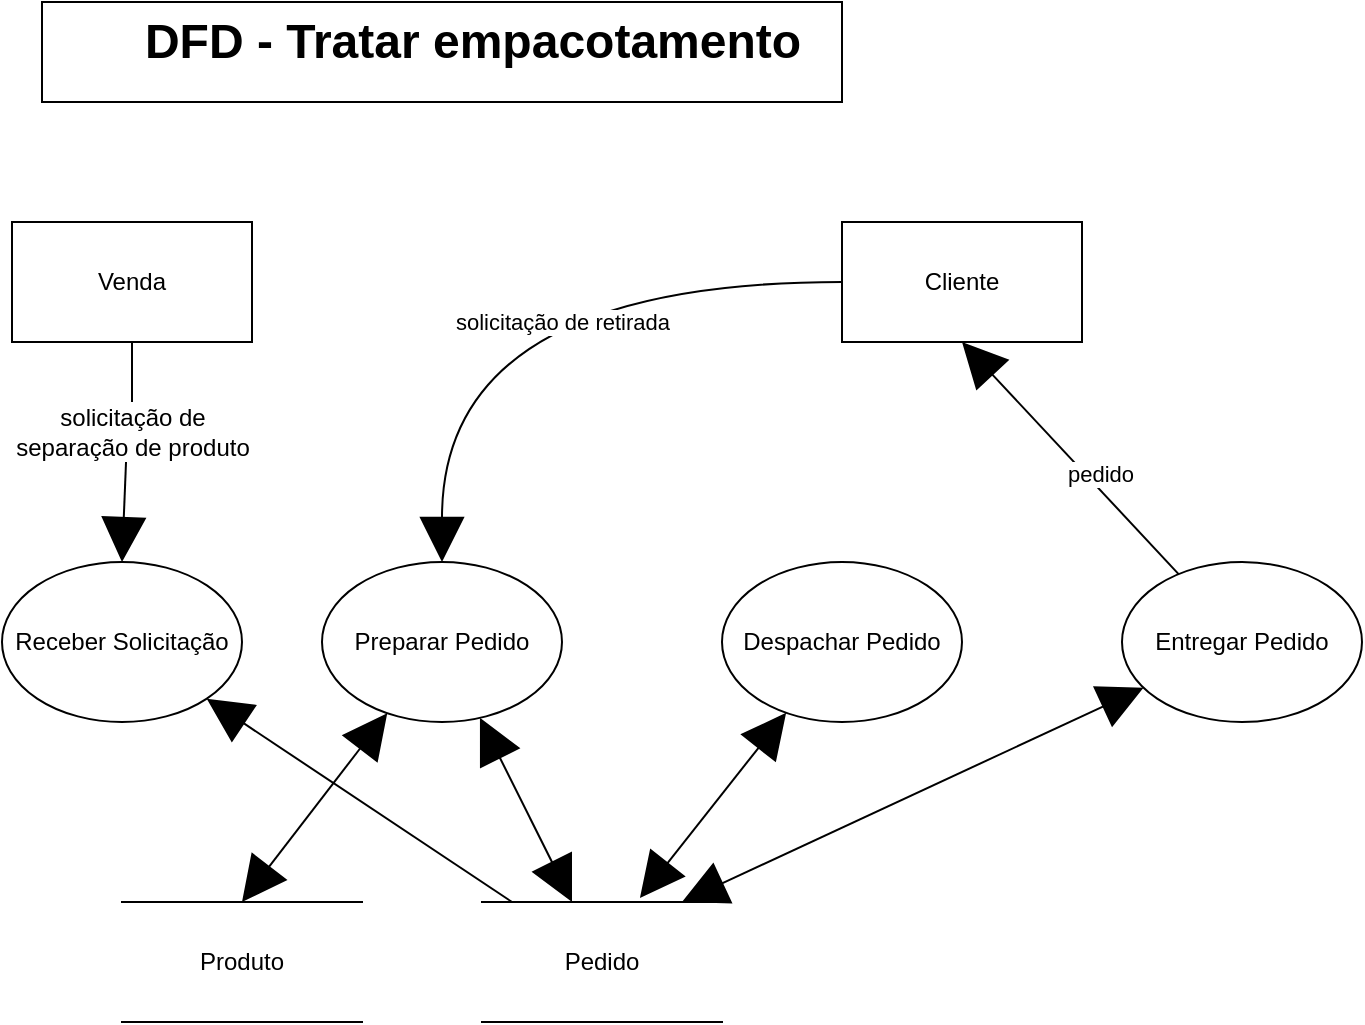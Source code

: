 <mxfile version="14.4.3" type="device"><diagram id="2jk5yhZgjb6nYe8sX_c9" name="Página-1"><mxGraphModel dx="2958" dy="528" grid="1" gridSize="10" guides="1" tooltips="1" connect="1" arrows="1" fold="1" page="1" pageScale="1" pageWidth="827" pageHeight="1169" math="0" shadow="0"><root><mxCell id="0"/><mxCell id="1" parent="0"/><mxCell id="sKABrgpHvgdP2y5VP3gJ-10" value="Produto" style="shape=partialRectangle;whiteSpace=wrap;html=1;left=0;right=0;fillColor=none;" parent="1" vertex="1"><mxGeometry x="-1580" y="470" width="120" height="60" as="geometry"/></mxCell><mxCell id="sKABrgpHvgdP2y5VP3gJ-11" style="edgeStyle=none;rounded=0;orthogonalLoop=1;jettySize=auto;html=1;entryX=0.5;entryY=0;entryDx=0;entryDy=0;startArrow=block;startFill=1;startSize=20;endArrow=block;endFill=1;endSize=20;" parent="1" source="sKABrgpHvgdP2y5VP3gJ-12" target="sKABrgpHvgdP2y5VP3gJ-10" edge="1"><mxGeometry relative="1" as="geometry"/></mxCell><mxCell id="sKABrgpHvgdP2y5VP3gJ-12" value="Preparar Pedido" style="ellipse;whiteSpace=wrap;html=1;" parent="1" vertex="1"><mxGeometry x="-1480" y="300" width="120" height="80" as="geometry"/></mxCell><mxCell id="sKABrgpHvgdP2y5VP3gJ-13" style="edgeStyle=none;rounded=0;orthogonalLoop=1;jettySize=auto;html=1;startArrow=block;startFill=1;startSize=20;endArrow=block;endFill=1;endSize=20;" parent="1" source="sKABrgpHvgdP2y5VP3gJ-14" target="sKABrgpHvgdP2y5VP3gJ-12" edge="1"><mxGeometry relative="1" as="geometry"/></mxCell><mxCell id="sKABrgpHvgdP2y5VP3gJ-14" value="Pedido" style="shape=partialRectangle;whiteSpace=wrap;html=1;left=0;right=0;fillColor=none;" parent="1" vertex="1"><mxGeometry x="-1400" y="470" width="120" height="60" as="geometry"/></mxCell><mxCell id="sKABrgpHvgdP2y5VP3gJ-17" style="rounded=0;orthogonalLoop=1;jettySize=auto;html=1;entryX=0.658;entryY=-0.033;entryDx=0;entryDy=0;entryPerimeter=0;startArrow=block;startFill=1;startSize=20;endArrow=block;endFill=1;endSize=20;strokeColor=#000000;" parent="1" source="sKABrgpHvgdP2y5VP3gJ-18" target="sKABrgpHvgdP2y5VP3gJ-14" edge="1"><mxGeometry relative="1" as="geometry"/></mxCell><mxCell id="sKABrgpHvgdP2y5VP3gJ-18" value="Despachar Pedido" style="ellipse;whiteSpace=wrap;html=1;" parent="1" vertex="1"><mxGeometry x="-1280" y="300" width="120" height="80" as="geometry"/></mxCell><mxCell id="sKABrgpHvgdP2y5VP3gJ-19" style="edgeStyle=none;rounded=0;orthogonalLoop=1;jettySize=auto;html=1;entryX=0.5;entryY=1;entryDx=0;entryDy=0;startArrow=none;startFill=0;startSize=20;endArrow=block;endFill=1;endSize=20;strokeColor=#000000;" parent="1" source="sKABrgpHvgdP2y5VP3gJ-22" target="sKABrgpHvgdP2y5VP3gJ-23" edge="1"><mxGeometry relative="1" as="geometry"/></mxCell><mxCell id="sKABrgpHvgdP2y5VP3gJ-20" value="pedido" style="edgeLabel;html=1;align=center;verticalAlign=middle;resizable=0;points=[];" parent="sKABrgpHvgdP2y5VP3gJ-19" vertex="1" connectable="0"><mxGeometry x="-0.2" y="-5" relative="1" as="geometry"><mxPoint as="offset"/></mxGeometry></mxCell><mxCell id="sKABrgpHvgdP2y5VP3gJ-21" style="edgeStyle=none;rounded=0;orthogonalLoop=1;jettySize=auto;html=1;entryX=0.833;entryY=0;entryDx=0;entryDy=0;entryPerimeter=0;startArrow=block;startFill=1;startSize=20;endArrow=block;endFill=1;endSize=20;strokeColor=#000000;" parent="1" source="sKABrgpHvgdP2y5VP3gJ-22" target="sKABrgpHvgdP2y5VP3gJ-14" edge="1"><mxGeometry relative="1" as="geometry"/></mxCell><mxCell id="sKABrgpHvgdP2y5VP3gJ-22" value="Entregar Pedido" style="ellipse;whiteSpace=wrap;html=1;" parent="1" vertex="1"><mxGeometry x="-1080" y="300" width="120" height="80" as="geometry"/></mxCell><mxCell id="XbtwBp7WdvcqVjeR7w5B-5" style="edgeStyle=orthogonalEdgeStyle;rounded=0;orthogonalLoop=1;jettySize=auto;html=1;exitX=0;exitY=0.5;exitDx=0;exitDy=0;startArrow=none;startFill=0;startSize=20;endArrow=block;endFill=1;endSize=20;curved=1;" edge="1" parent="1" source="sKABrgpHvgdP2y5VP3gJ-23" target="sKABrgpHvgdP2y5VP3gJ-12"><mxGeometry relative="1" as="geometry"/></mxCell><mxCell id="XbtwBp7WdvcqVjeR7w5B-9" value="solicitação de retirada" style="edgeLabel;html=1;align=center;verticalAlign=middle;resizable=0;points=[];" vertex="1" connectable="0" parent="XbtwBp7WdvcqVjeR7w5B-5"><mxGeometry x="-0.329" y="14" relative="1" as="geometry"><mxPoint x="-26" y="6" as="offset"/></mxGeometry></mxCell><mxCell id="sKABrgpHvgdP2y5VP3gJ-23" value="Cliente" style="rounded=0;whiteSpace=wrap;html=1;" parent="1" vertex="1"><mxGeometry x="-1220" y="130" width="120" height="60" as="geometry"/></mxCell><mxCell id="XbtwBp7WdvcqVjeR7w5B-7" style="edgeStyle=none;rounded=0;orthogonalLoop=1;jettySize=auto;html=1;exitX=0.5;exitY=1;exitDx=0;exitDy=0;entryX=0.5;entryY=0;entryDx=0;entryDy=0;entryPerimeter=0;startArrow=none;startFill=0;startSize=20;endArrow=none;endFill=0;endSize=20;" edge="1" parent="1" source="t5KYOMv35RJSLInLnVql-4" target="t5KYOMv35RJSLInLnVql-6"><mxGeometry relative="1" as="geometry"/></mxCell><mxCell id="t5KYOMv35RJSLInLnVql-4" value="Venda" style="rounded=0;whiteSpace=wrap;html=1;" parent="1" vertex="1"><mxGeometry x="-1635" y="130" width="120" height="60" as="geometry"/></mxCell><mxCell id="t5KYOMv35RJSLInLnVql-6" value="solicitação de &lt;br&gt;separação de produto" style="text;html=1;align=center;verticalAlign=middle;resizable=0;points=[];autosize=1;" parent="1" vertex="1"><mxGeometry x="-1640" y="220" width="130" height="30" as="geometry"/></mxCell><mxCell id="t5KYOMv35RJSLInLnVql-9" value="" style="rounded=0;whiteSpace=wrap;html=1;" parent="1" vertex="1"><mxGeometry x="-1620" y="20" width="400" height="50" as="geometry"/></mxCell><mxCell id="t5KYOMv35RJSLInLnVql-10" value="DFD - Tratar empacotamento" style="text;strokeColor=none;fillColor=none;html=1;fontSize=24;fontStyle=1;verticalAlign=middle;align=center;" parent="1" vertex="1"><mxGeometry x="-1620" y="20" width="430" height="40" as="geometry"/></mxCell><mxCell id="XbtwBp7WdvcqVjeR7w5B-4" style="rounded=0;orthogonalLoop=1;jettySize=auto;html=1;startArrow=block;startFill=1;endArrow=none;endFill=0;endSize=20;startSize=20;" edge="1" parent="1" source="XbtwBp7WdvcqVjeR7w5B-1" target="sKABrgpHvgdP2y5VP3gJ-14"><mxGeometry relative="1" as="geometry"/></mxCell><mxCell id="XbtwBp7WdvcqVjeR7w5B-6" style="rounded=0;orthogonalLoop=1;jettySize=auto;html=1;exitX=0.5;exitY=0;exitDx=0;exitDy=0;entryX=0.477;entryY=1;entryDx=0;entryDy=0;entryPerimeter=0;startArrow=block;startFill=1;startSize=20;endArrow=none;endFill=0;endSize=20;" edge="1" parent="1" source="XbtwBp7WdvcqVjeR7w5B-1" target="t5KYOMv35RJSLInLnVql-6"><mxGeometry relative="1" as="geometry"/></mxCell><mxCell id="XbtwBp7WdvcqVjeR7w5B-1" value="Receber Solicitação" style="ellipse;whiteSpace=wrap;html=1;" vertex="1" parent="1"><mxGeometry x="-1640" y="300" width="120" height="80" as="geometry"/></mxCell></root></mxGraphModel></diagram></mxfile>